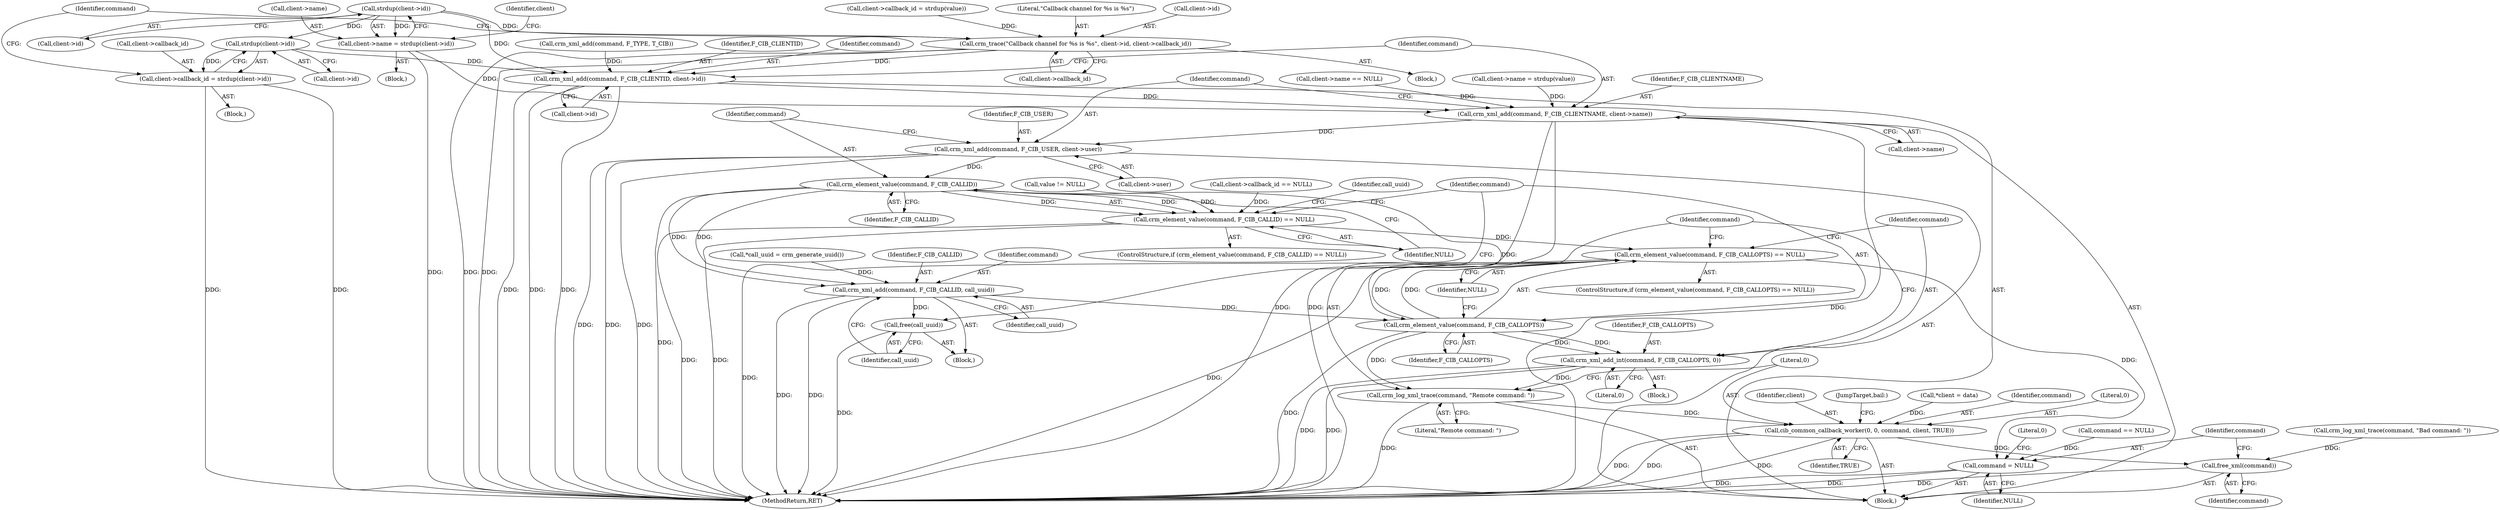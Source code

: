 digraph "1_pacemaker_564f7cc2a51dcd2f28ab12a13394f31be5aa3c93_3@API" {
"1000176" [label="(Call,strdup(client->id))"];
"1000172" [label="(Call,client->name = strdup(client->id))"];
"1000248" [label="(Call,crm_xml_add(command, F_CIB_CLIENTNAME, client->name))"];
"1000254" [label="(Call,crm_xml_add(command, F_CIB_USER, client->user))"];
"1000262" [label="(Call,crm_element_value(command, F_CIB_CALLID))"];
"1000261" [label="(Call,crm_element_value(command, F_CIB_CALLID) == NULL)"];
"1000278" [label="(Call,crm_element_value(command, F_CIB_CALLOPTS) == NULL)"];
"1000300" [label="(Call,command = NULL)"];
"1000271" [label="(Call,crm_xml_add(command, F_CIB_CALLID, call_uuid))"];
"1000275" [label="(Call,free(call_uuid))"];
"1000279" [label="(Call,crm_element_value(command, F_CIB_CALLOPTS))"];
"1000284" [label="(Call,crm_xml_add_int(command, F_CIB_CALLOPTS, 0))"];
"1000288" [label="(Call,crm_log_xml_trace(command, \"Remote command: \"))"];
"1000291" [label="(Call,cib_common_callback_worker(0, 0, command, client, TRUE))"];
"1000298" [label="(Call,free_xml(command))"];
"1000211" [label="(Call,crm_trace(\"Callback channel for %s is %s\", client->id, client->callback_id))"];
"1000242" [label="(Call,crm_xml_add(command, F_CIB_CLIENTID, client->id))"];
"1000225" [label="(Call,strdup(client->id))"];
"1000221" [label="(Call,client->callback_id = strdup(client->id))"];
"1000290" [label="(Literal,\"Remote command: \")"];
"1000268" [label="(Call,*call_uuid = crm_generate_uuid())"];
"1000249" [label="(Identifier,command)"];
"1000256" [label="(Identifier,F_CIB_USER)"];
"1000283" [label="(Block,)"];
"1000242" [label="(Call,crm_xml_add(command, F_CIB_CLIENTID, client->id))"];
"1000300" [label="(Call,command = NULL)"];
"1000302" [label="(Identifier,NULL)"];
"1000172" [label="(Call,client->name = strdup(client->id))"];
"1000286" [label="(Identifier,F_CIB_CALLOPTS)"];
"1000277" [label="(ControlStructure,if (crm_element_value(command, F_CIB_CALLOPTS) == NULL))"];
"1000226" [label="(Call,client->id)"];
"1000278" [label="(Call,crm_element_value(command, F_CIB_CALLOPTS) == NULL)"];
"1000212" [label="(Literal,\"Callback channel for %s is %s\")"];
"1000189" [label="(Call,client->callback_id == NULL)"];
"1000285" [label="(Identifier,command)"];
"1000222" [label="(Call,client->callback_id)"];
"1000265" [label="(Identifier,NULL)"];
"1000287" [label="(Literal,0)"];
"1000257" [label="(Call,client->user)"];
"1000221" [label="(Call,client->callback_id = strdup(client->id))"];
"1000304" [label="(Literal,0)"];
"1000282" [label="(Identifier,NULL)"];
"1000244" [label="(Identifier,F_CIB_CLIENTID)"];
"1000284" [label="(Call,crm_xml_add_int(command, F_CIB_CALLOPTS, 0))"];
"1000296" [label="(Identifier,TRUE)"];
"1000295" [label="(Identifier,client)"];
"1000245" [label="(Call,client->id)"];
"1000305" [label="(MethodReturn,RET)"];
"1000248" [label="(Call,crm_xml_add(command, F_CIB_CLIENTNAME, client->name))"];
"1000250" [label="(Identifier,F_CIB_CLIENTNAME)"];
"1000176" [label="(Call,strdup(client->id))"];
"1000271" [label="(Call,crm_xml_add(command, F_CIB_CALLID, call_uuid))"];
"1000269" [label="(Identifier,call_uuid)"];
"1000204" [label="(Block,)"];
"1000177" [label="(Call,client->id)"];
"1000273" [label="(Identifier,F_CIB_CALLID)"];
"1000261" [label="(Call,crm_element_value(command, F_CIB_CALLID) == NULL)"];
"1000275" [label="(Call,free(call_uuid))"];
"1000288" [label="(Call,crm_log_xml_trace(command, \"Remote command: \"))"];
"1000297" [label="(JumpTarget,bail:)"];
"1000114" [label="(Call,*client = data)"];
"1000294" [label="(Identifier,command)"];
"1000293" [label="(Literal,0)"];
"1000299" [label="(Identifier,command)"];
"1000230" [label="(Identifier,command)"];
"1000243" [label="(Identifier,command)"];
"1000292" [label="(Literal,0)"];
"1000281" [label="(Identifier,F_CIB_CALLOPTS)"];
"1000255" [label="(Identifier,command)"];
"1000289" [label="(Identifier,command)"];
"1000135" [label="(Call,command == NULL)"];
"1000220" [label="(Block,)"];
"1000225" [label="(Call,strdup(client->id))"];
"1000263" [label="(Identifier,command)"];
"1000276" [label="(Identifier,call_uuid)"];
"1000254" [label="(Call,crm_xml_add(command, F_CIB_USER, client->user))"];
"1000301" [label="(Identifier,command)"];
"1000211" [label="(Call,crm_trace(\"Callback channel for %s is %s\", client->id, client->callback_id))"];
"1000274" [label="(Identifier,call_uuid)"];
"1000298" [label="(Call,free_xml(command))"];
"1000171" [label="(Block,)"];
"1000191" [label="(Identifier,client)"];
"1000238" [label="(Call,crm_xml_add(command, F_TYPE, T_CIB))"];
"1000213" [label="(Call,client->id)"];
"1000173" [label="(Call,client->name)"];
"1000156" [label="(Call,client->name == NULL)"];
"1000251" [label="(Call,client->name)"];
"1000291" [label="(Call,cib_common_callback_worker(0, 0, command, client, TRUE))"];
"1000151" [label="(Call,crm_log_xml_trace(command, \"Bad command: \"))"];
"1000264" [label="(Identifier,F_CIB_CALLID)"];
"1000280" [label="(Identifier,command)"];
"1000279" [label="(Call,crm_element_value(command, F_CIB_CALLOPTS))"];
"1000260" [label="(ControlStructure,if (crm_element_value(command, F_CIB_CALLID) == NULL))"];
"1000272" [label="(Identifier,command)"];
"1000216" [label="(Call,client->callback_id)"];
"1000104" [label="(Block,)"];
"1000201" [label="(Call,value != NULL)"];
"1000205" [label="(Call,client->callback_id = strdup(value))"];
"1000262" [label="(Call,crm_element_value(command, F_CIB_CALLID))"];
"1000266" [label="(Block,)"];
"1000182" [label="(Call,client->name = strdup(value))"];
"1000176" -> "1000172"  [label="AST: "];
"1000176" -> "1000177"  [label="CFG: "];
"1000177" -> "1000176"  [label="AST: "];
"1000172" -> "1000176"  [label="CFG: "];
"1000176" -> "1000172"  [label="DDG: "];
"1000176" -> "1000211"  [label="DDG: "];
"1000176" -> "1000225"  [label="DDG: "];
"1000176" -> "1000242"  [label="DDG: "];
"1000172" -> "1000171"  [label="AST: "];
"1000173" -> "1000172"  [label="AST: "];
"1000191" -> "1000172"  [label="CFG: "];
"1000172" -> "1000305"  [label="DDG: "];
"1000172" -> "1000248"  [label="DDG: "];
"1000248" -> "1000104"  [label="AST: "];
"1000248" -> "1000251"  [label="CFG: "];
"1000249" -> "1000248"  [label="AST: "];
"1000250" -> "1000248"  [label="AST: "];
"1000251" -> "1000248"  [label="AST: "];
"1000255" -> "1000248"  [label="CFG: "];
"1000248" -> "1000305"  [label="DDG: "];
"1000248" -> "1000305"  [label="DDG: "];
"1000248" -> "1000305"  [label="DDG: "];
"1000242" -> "1000248"  [label="DDG: "];
"1000156" -> "1000248"  [label="DDG: "];
"1000182" -> "1000248"  [label="DDG: "];
"1000248" -> "1000254"  [label="DDG: "];
"1000254" -> "1000104"  [label="AST: "];
"1000254" -> "1000257"  [label="CFG: "];
"1000255" -> "1000254"  [label="AST: "];
"1000256" -> "1000254"  [label="AST: "];
"1000257" -> "1000254"  [label="AST: "];
"1000263" -> "1000254"  [label="CFG: "];
"1000254" -> "1000305"  [label="DDG: "];
"1000254" -> "1000305"  [label="DDG: "];
"1000254" -> "1000305"  [label="DDG: "];
"1000254" -> "1000262"  [label="DDG: "];
"1000262" -> "1000261"  [label="AST: "];
"1000262" -> "1000264"  [label="CFG: "];
"1000263" -> "1000262"  [label="AST: "];
"1000264" -> "1000262"  [label="AST: "];
"1000265" -> "1000262"  [label="CFG: "];
"1000262" -> "1000305"  [label="DDG: "];
"1000262" -> "1000261"  [label="DDG: "];
"1000262" -> "1000261"  [label="DDG: "];
"1000262" -> "1000271"  [label="DDG: "];
"1000262" -> "1000271"  [label="DDG: "];
"1000262" -> "1000279"  [label="DDG: "];
"1000261" -> "1000260"  [label="AST: "];
"1000261" -> "1000265"  [label="CFG: "];
"1000265" -> "1000261"  [label="AST: "];
"1000269" -> "1000261"  [label="CFG: "];
"1000280" -> "1000261"  [label="CFG: "];
"1000261" -> "1000305"  [label="DDG: "];
"1000261" -> "1000305"  [label="DDG: "];
"1000201" -> "1000261"  [label="DDG: "];
"1000189" -> "1000261"  [label="DDG: "];
"1000261" -> "1000278"  [label="DDG: "];
"1000278" -> "1000277"  [label="AST: "];
"1000278" -> "1000282"  [label="CFG: "];
"1000279" -> "1000278"  [label="AST: "];
"1000282" -> "1000278"  [label="AST: "];
"1000285" -> "1000278"  [label="CFG: "];
"1000289" -> "1000278"  [label="CFG: "];
"1000278" -> "1000305"  [label="DDG: "];
"1000278" -> "1000305"  [label="DDG: "];
"1000279" -> "1000278"  [label="DDG: "];
"1000279" -> "1000278"  [label="DDG: "];
"1000278" -> "1000300"  [label="DDG: "];
"1000300" -> "1000104"  [label="AST: "];
"1000300" -> "1000302"  [label="CFG: "];
"1000301" -> "1000300"  [label="AST: "];
"1000302" -> "1000300"  [label="AST: "];
"1000304" -> "1000300"  [label="CFG: "];
"1000300" -> "1000305"  [label="DDG: "];
"1000300" -> "1000305"  [label="DDG: "];
"1000135" -> "1000300"  [label="DDG: "];
"1000271" -> "1000266"  [label="AST: "];
"1000271" -> "1000274"  [label="CFG: "];
"1000272" -> "1000271"  [label="AST: "];
"1000273" -> "1000271"  [label="AST: "];
"1000274" -> "1000271"  [label="AST: "];
"1000276" -> "1000271"  [label="CFG: "];
"1000271" -> "1000305"  [label="DDG: "];
"1000271" -> "1000305"  [label="DDG: "];
"1000268" -> "1000271"  [label="DDG: "];
"1000271" -> "1000275"  [label="DDG: "];
"1000271" -> "1000279"  [label="DDG: "];
"1000275" -> "1000266"  [label="AST: "];
"1000275" -> "1000276"  [label="CFG: "];
"1000276" -> "1000275"  [label="AST: "];
"1000280" -> "1000275"  [label="CFG: "];
"1000275" -> "1000305"  [label="DDG: "];
"1000279" -> "1000281"  [label="CFG: "];
"1000280" -> "1000279"  [label="AST: "];
"1000281" -> "1000279"  [label="AST: "];
"1000282" -> "1000279"  [label="CFG: "];
"1000279" -> "1000305"  [label="DDG: "];
"1000279" -> "1000284"  [label="DDG: "];
"1000279" -> "1000284"  [label="DDG: "];
"1000279" -> "1000288"  [label="DDG: "];
"1000284" -> "1000283"  [label="AST: "];
"1000284" -> "1000287"  [label="CFG: "];
"1000285" -> "1000284"  [label="AST: "];
"1000286" -> "1000284"  [label="AST: "];
"1000287" -> "1000284"  [label="AST: "];
"1000289" -> "1000284"  [label="CFG: "];
"1000284" -> "1000305"  [label="DDG: "];
"1000284" -> "1000305"  [label="DDG: "];
"1000284" -> "1000288"  [label="DDG: "];
"1000288" -> "1000104"  [label="AST: "];
"1000288" -> "1000290"  [label="CFG: "];
"1000289" -> "1000288"  [label="AST: "];
"1000290" -> "1000288"  [label="AST: "];
"1000292" -> "1000288"  [label="CFG: "];
"1000288" -> "1000305"  [label="DDG: "];
"1000288" -> "1000291"  [label="DDG: "];
"1000291" -> "1000104"  [label="AST: "];
"1000291" -> "1000296"  [label="CFG: "];
"1000292" -> "1000291"  [label="AST: "];
"1000293" -> "1000291"  [label="AST: "];
"1000294" -> "1000291"  [label="AST: "];
"1000295" -> "1000291"  [label="AST: "];
"1000296" -> "1000291"  [label="AST: "];
"1000297" -> "1000291"  [label="CFG: "];
"1000291" -> "1000305"  [label="DDG: "];
"1000291" -> "1000305"  [label="DDG: "];
"1000291" -> "1000305"  [label="DDG: "];
"1000114" -> "1000291"  [label="DDG: "];
"1000291" -> "1000298"  [label="DDG: "];
"1000298" -> "1000104"  [label="AST: "];
"1000298" -> "1000299"  [label="CFG: "];
"1000299" -> "1000298"  [label="AST: "];
"1000301" -> "1000298"  [label="CFG: "];
"1000298" -> "1000305"  [label="DDG: "];
"1000151" -> "1000298"  [label="DDG: "];
"1000211" -> "1000204"  [label="AST: "];
"1000211" -> "1000216"  [label="CFG: "];
"1000212" -> "1000211"  [label="AST: "];
"1000213" -> "1000211"  [label="AST: "];
"1000216" -> "1000211"  [label="AST: "];
"1000230" -> "1000211"  [label="CFG: "];
"1000211" -> "1000305"  [label="DDG: "];
"1000211" -> "1000305"  [label="DDG: "];
"1000205" -> "1000211"  [label="DDG: "];
"1000211" -> "1000242"  [label="DDG: "];
"1000242" -> "1000104"  [label="AST: "];
"1000242" -> "1000245"  [label="CFG: "];
"1000243" -> "1000242"  [label="AST: "];
"1000244" -> "1000242"  [label="AST: "];
"1000245" -> "1000242"  [label="AST: "];
"1000249" -> "1000242"  [label="CFG: "];
"1000242" -> "1000305"  [label="DDG: "];
"1000242" -> "1000305"  [label="DDG: "];
"1000242" -> "1000305"  [label="DDG: "];
"1000238" -> "1000242"  [label="DDG: "];
"1000225" -> "1000242"  [label="DDG: "];
"1000225" -> "1000221"  [label="AST: "];
"1000225" -> "1000226"  [label="CFG: "];
"1000226" -> "1000225"  [label="AST: "];
"1000221" -> "1000225"  [label="CFG: "];
"1000225" -> "1000221"  [label="DDG: "];
"1000221" -> "1000220"  [label="AST: "];
"1000222" -> "1000221"  [label="AST: "];
"1000230" -> "1000221"  [label="CFG: "];
"1000221" -> "1000305"  [label="DDG: "];
"1000221" -> "1000305"  [label="DDG: "];
}
